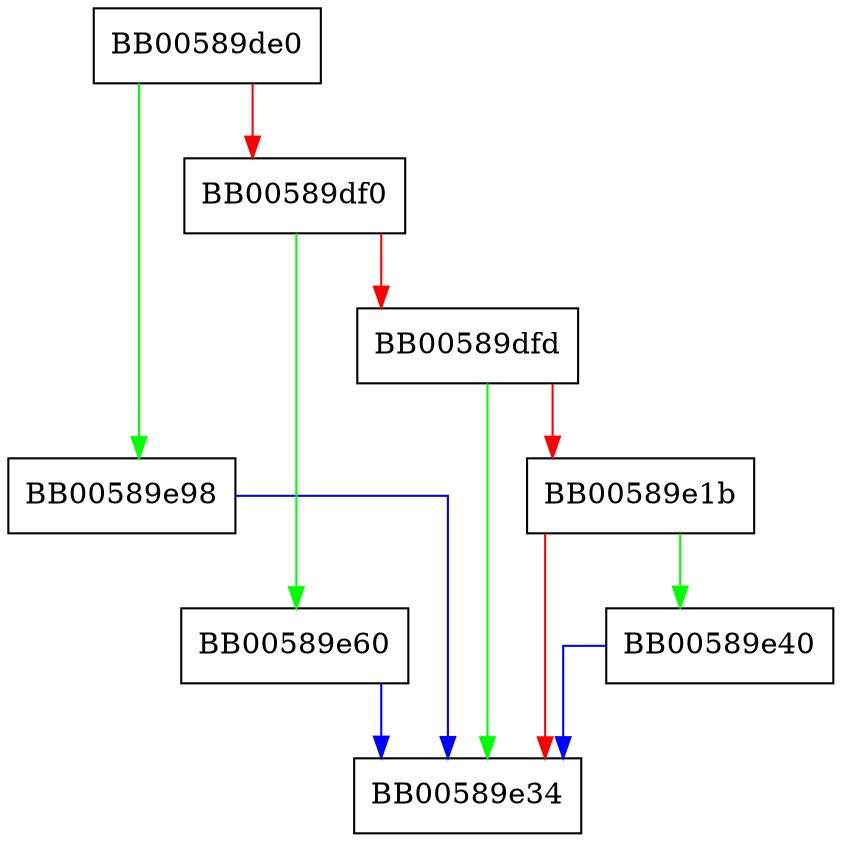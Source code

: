 digraph EC_POINT_new {
  node [shape="box"];
  graph [splines=ortho];
  BB00589de0 -> BB00589e98 [color="green"];
  BB00589de0 -> BB00589df0 [color="red"];
  BB00589df0 -> BB00589e60 [color="green"];
  BB00589df0 -> BB00589dfd [color="red"];
  BB00589dfd -> BB00589e34 [color="green"];
  BB00589dfd -> BB00589e1b [color="red"];
  BB00589e1b -> BB00589e40 [color="green"];
  BB00589e1b -> BB00589e34 [color="red"];
  BB00589e40 -> BB00589e34 [color="blue"];
  BB00589e60 -> BB00589e34 [color="blue"];
  BB00589e98 -> BB00589e34 [color="blue"];
}